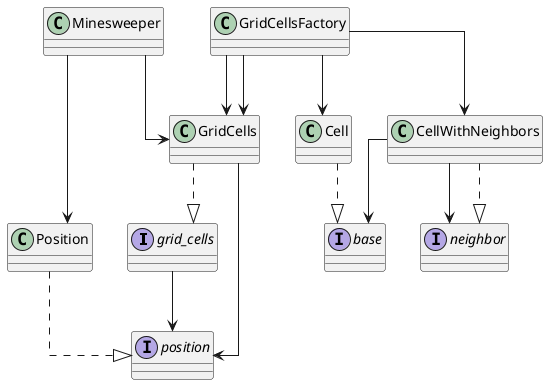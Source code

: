 @startuml overview

top to bottom direction

skinparam defaultFontName HackGen

skinparam linetype ortho

interface grid_cells {}
interface position {}
interface neighbor {}
interface base {}

Minesweeper --> Position
Minesweeper --> GridCells

GridCellsFactory --> GridCells

GridCells ..|> grid_cells
GridCells --> position

grid_cells --> position

Position ..|> position

GridCellsFactory --> Cell
GridCellsFactory --> CellWithNeighbors
GridCellsFactory --> GridCells

CellWithNeighbors --> neighbor
CellWithNeighbors ..|> neighbor
CellWithNeighbors --> base

Cell ..|> base

@enduml